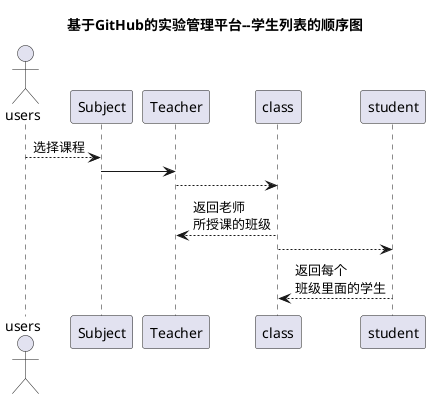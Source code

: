 @startuml
title 基于GitHub的实验管理平台--学生列表的顺序图
actor users
users-->Subject:选择课程
Subject -> Teacher
Teacher-->class
class-->Teacher:返回老师\n所授课的班级
class-->student
student-->class:返回每个\n班级里面的学生
@enduml
